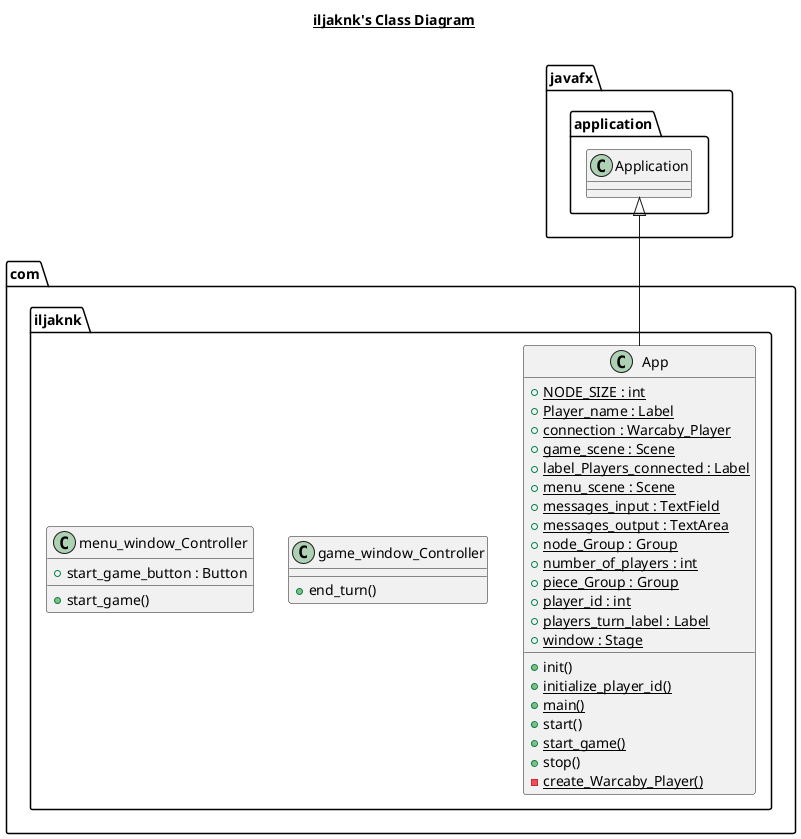 @startuml

title __iljaknk's Class Diagram__\n


    namespace com.iljaknk {
      class com.iljaknk.App {
          {static} + NODE_SIZE : int
          {static} + Player_name : Label
          {static} + connection : Warcaby_Player
          {static} + game_scene : Scene
          {static} + label_Players_connected : Label
          {static} + menu_scene : Scene
          {static} + messages_input : TextField
          {static} + messages_output : TextArea
          {static} + node_Group : Group
          {static} + number_of_players : int
          {static} + piece_Group : Group
          {static} + player_id : int
          {static} + players_turn_label : Label
          {static} + window : Stage
          + init()
          {static} + initialize_player_id()
          {static} + main()
          + start()
          {static} + start_game()
          + stop()
          {static} - create_Warcaby_Player()
      }
    }

  


    namespace com.iljaknk {
      class com.iljaknk.game_window_Controller {
          + end_turn()
      }
    }

  


    namespace com.iljaknk {
      class com.iljaknk.menu_window_Controller {
          + start_game_button : Button
          + start_game()
      }
    }

  

  com.iljaknk.App -up-|> javafx.application.Application


@enduml
